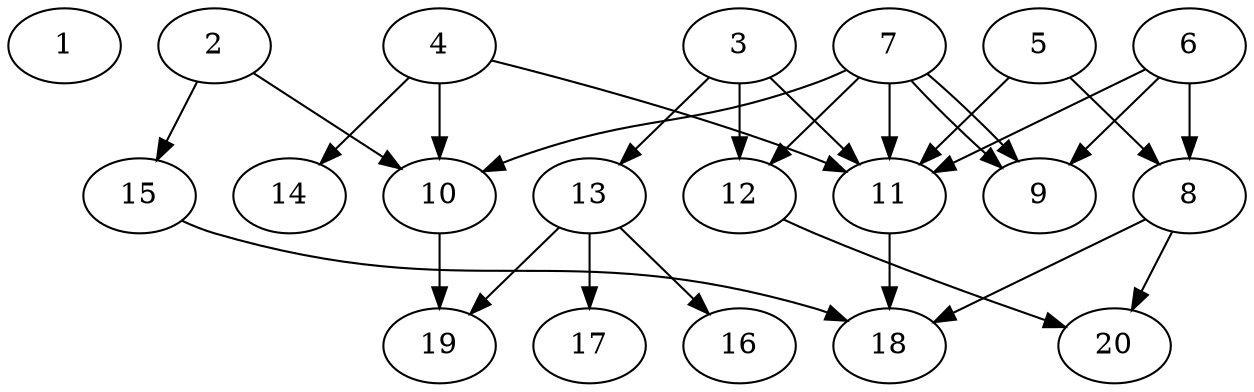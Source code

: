 // DAG automatically generated by daggen at Tue Jul 23 14:23:30 2019
// ./daggen --dot -n 20 --ccr 0.3 --fat 0.6 --regular 0.5 --density 0.6 --mindata 5242880 --maxdata 52428800 
digraph G {
  1 [size="34618027", alpha="0.04", expect_size="10385408"] 
  2 [size="90835627", alpha="0.15", expect_size="27250688"] 
  2 -> 10 [size ="27250688"]
  2 -> 15 [size ="27250688"]
  3 [size="41970347", alpha="0.04", expect_size="12591104"] 
  3 -> 11 [size ="12591104"]
  3 -> 12 [size ="12591104"]
  3 -> 13 [size ="12591104"]
  4 [size="150019413", alpha="0.19", expect_size="45005824"] 
  4 -> 10 [size ="45005824"]
  4 -> 11 [size ="45005824"]
  4 -> 14 [size ="45005824"]
  5 [size="60661760", alpha="0.03", expect_size="18198528"] 
  5 -> 8 [size ="18198528"]
  5 -> 11 [size ="18198528"]
  6 [size="102901760", alpha="0.04", expect_size="30870528"] 
  6 -> 8 [size ="30870528"]
  6 -> 9 [size ="30870528"]
  6 -> 11 [size ="30870528"]
  7 [size="70417067", alpha="0.14", expect_size="21125120"] 
  7 -> 9 [size ="21125120"]
  7 -> 9 [size ="21125120"]
  7 -> 10 [size ="21125120"]
  7 -> 11 [size ="21125120"]
  7 -> 12 [size ="21125120"]
  8 [size="64201387", alpha="0.12", expect_size="19260416"] 
  8 -> 18 [size ="19260416"]
  8 -> 20 [size ="19260416"]
  9 [size="144650240", alpha="0.11", expect_size="43395072"] 
  10 [size="32747520", alpha="0.09", expect_size="9824256"] 
  10 -> 19 [size ="9824256"]
  11 [size="94685867", alpha="0.12", expect_size="28405760"] 
  11 -> 18 [size ="28405760"]
  12 [size="126545920", alpha="0.17", expect_size="37963776"] 
  12 -> 20 [size ="37963776"]
  13 [size="85889707", alpha="0.03", expect_size="25766912"] 
  13 -> 16 [size ="25766912"]
  13 -> 17 [size ="25766912"]
  13 -> 19 [size ="25766912"]
  14 [size="119777280", alpha="0.13", expect_size="35933184"] 
  15 [size="111605760", alpha="0.00", expect_size="33481728"] 
  15 -> 18 [size ="33481728"]
  16 [size="134198613", alpha="0.14", expect_size="40259584"] 
  17 [size="168277333", alpha="0.15", expect_size="50483200"] 
  18 [size="118671360", alpha="0.12", expect_size="35601408"] 
  19 [size="58289493", alpha="0.18", expect_size="17486848"] 
  20 [size="143049387", alpha="0.18", expect_size="42914816"] 
}
